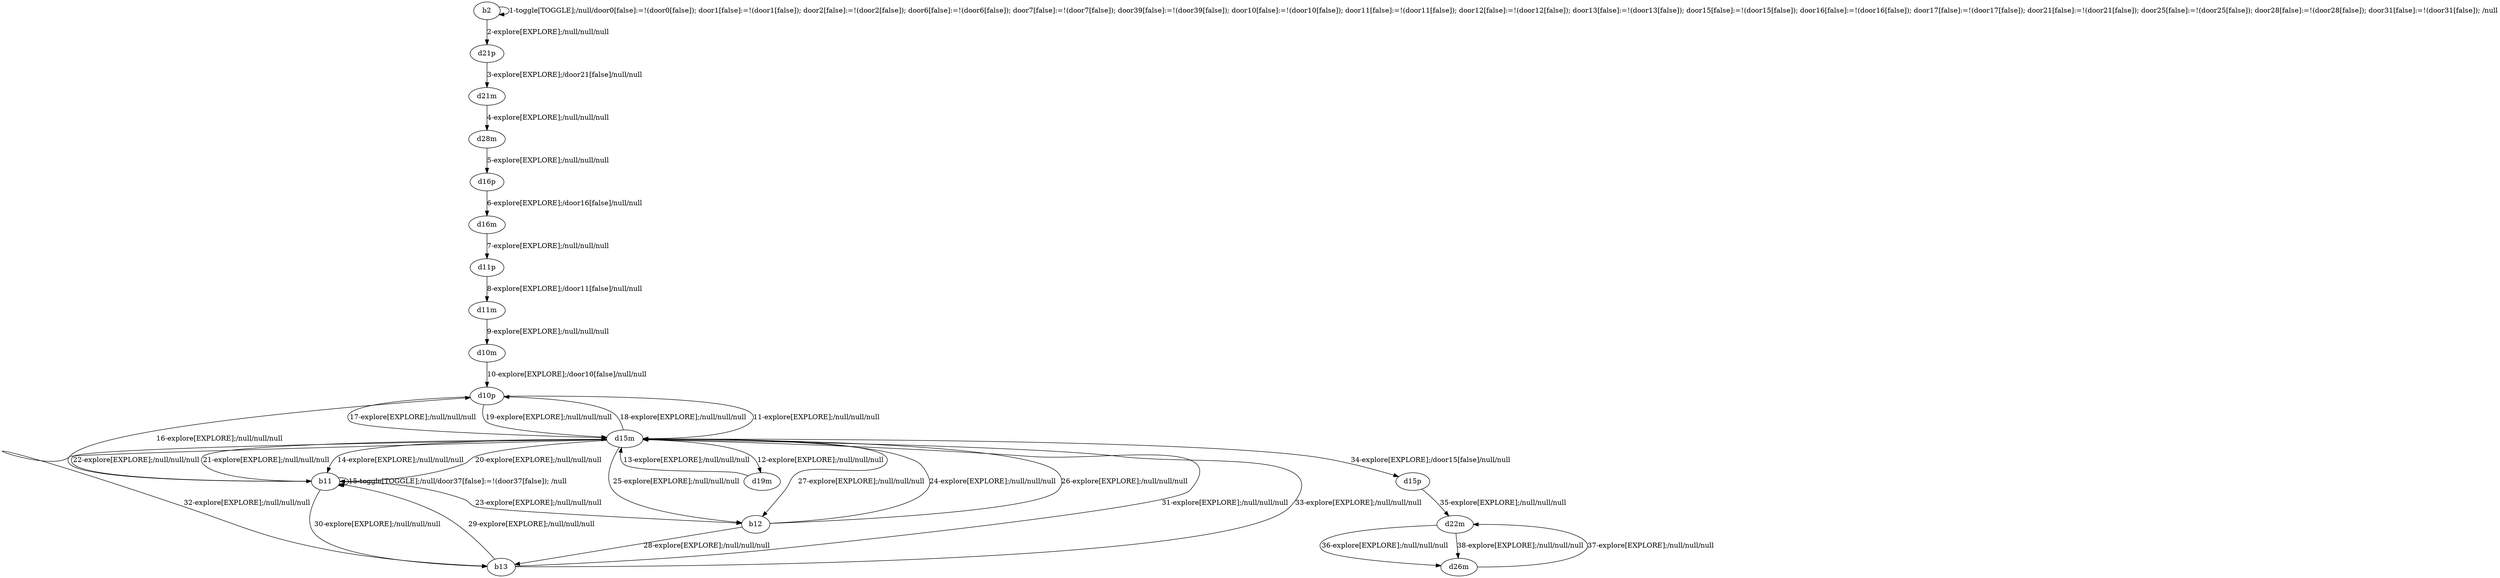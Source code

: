 # Total number of goals covered by this test: 1
# b11 --> b11

digraph g {
"b2" -> "b2" [label = "1-toggle[TOGGLE];/null/door0[false]:=!(door0[false]); door1[false]:=!(door1[false]); door2[false]:=!(door2[false]); door6[false]:=!(door6[false]); door7[false]:=!(door7[false]); door39[false]:=!(door39[false]); door10[false]:=!(door10[false]); door11[false]:=!(door11[false]); door12[false]:=!(door12[false]); door13[false]:=!(door13[false]); door15[false]:=!(door15[false]); door16[false]:=!(door16[false]); door17[false]:=!(door17[false]); door21[false]:=!(door21[false]); door25[false]:=!(door25[false]); door28[false]:=!(door28[false]); door31[false]:=!(door31[false]); /null"];
"b2" -> "d21p" [label = "2-explore[EXPLORE];/null/null/null"];
"d21p" -> "d21m" [label = "3-explore[EXPLORE];/door21[false]/null/null"];
"d21m" -> "d28m" [label = "4-explore[EXPLORE];/null/null/null"];
"d28m" -> "d16p" [label = "5-explore[EXPLORE];/null/null/null"];
"d16p" -> "d16m" [label = "6-explore[EXPLORE];/door16[false]/null/null"];
"d16m" -> "d11p" [label = "7-explore[EXPLORE];/null/null/null"];
"d11p" -> "d11m" [label = "8-explore[EXPLORE];/door11[false]/null/null"];
"d11m" -> "d10m" [label = "9-explore[EXPLORE];/null/null/null"];
"d10m" -> "d10p" [label = "10-explore[EXPLORE];/door10[false]/null/null"];
"d10p" -> "d15m" [label = "11-explore[EXPLORE];/null/null/null"];
"d15m" -> "d19m" [label = "12-explore[EXPLORE];/null/null/null"];
"d19m" -> "d15m" [label = "13-explore[EXPLORE];/null/null/null"];
"d15m" -> "b11" [label = "14-explore[EXPLORE];/null/null/null"];
"b11" -> "b11" [label = "15-toggle[TOGGLE];/null/door37[false]:=!(door37[false]); /null"];
"b11" -> "d10p" [label = "16-explore[EXPLORE];/null/null/null"];
"d10p" -> "d15m" [label = "17-explore[EXPLORE];/null/null/null"];
"d15m" -> "d10p" [label = "18-explore[EXPLORE];/null/null/null"];
"d10p" -> "d15m" [label = "19-explore[EXPLORE];/null/null/null"];
"d15m" -> "b11" [label = "20-explore[EXPLORE];/null/null/null"];
"b11" -> "d15m" [label = "21-explore[EXPLORE];/null/null/null"];
"d15m" -> "b11" [label = "22-explore[EXPLORE];/null/null/null"];
"b11" -> "b12" [label = "23-explore[EXPLORE];/null/null/null"];
"b12" -> "d15m" [label = "24-explore[EXPLORE];/null/null/null"];
"d15m" -> "b12" [label = "25-explore[EXPLORE];/null/null/null"];
"b12" -> "d15m" [label = "26-explore[EXPLORE];/null/null/null"];
"d15m" -> "b12" [label = "27-explore[EXPLORE];/null/null/null"];
"b12" -> "b13" [label = "28-explore[EXPLORE];/null/null/null"];
"b13" -> "b11" [label = "29-explore[EXPLORE];/null/null/null"];
"b11" -> "b13" [label = "30-explore[EXPLORE];/null/null/null"];
"b13" -> "d15m" [label = "31-explore[EXPLORE];/null/null/null"];
"d15m" -> "b13" [label = "32-explore[EXPLORE];/null/null/null"];
"b13" -> "d15m" [label = "33-explore[EXPLORE];/null/null/null"];
"d15m" -> "d15p" [label = "34-explore[EXPLORE];/door15[false]/null/null"];
"d15p" -> "d22m" [label = "35-explore[EXPLORE];/null/null/null"];
"d22m" -> "d26m" [label = "36-explore[EXPLORE];/null/null/null"];
"d26m" -> "d22m" [label = "37-explore[EXPLORE];/null/null/null"];
"d22m" -> "d26m" [label = "38-explore[EXPLORE];/null/null/null"];
}